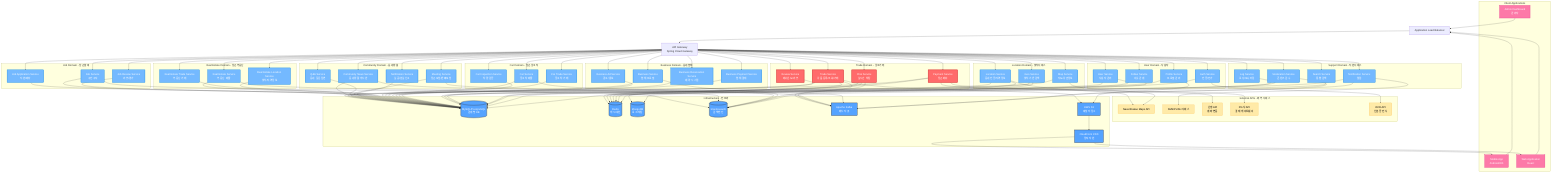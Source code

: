 graph TB
    %% API Gateway & Load Balancer
    ALB[Application Load Balancer]
    AG[API Gateway<br/>Spring Cloud Gateway]
    
    %% Core Domain Services - 중고거래 (가장 핵심)
    subgraph "Trade Domain - 중고거래"
        TS[Trade Service<br/>상품 등록/조회/거래]
        CS[Chat Service<br/>실시간 채팅]
        RS[Review Service<br/>매너온도/리뷰]
        PS[Payment Service<br/>당근페이]
    end
    
    %% Community Domain Services - 동네생활
    subgraph "Community Domain - 동네생활"
        CNS[Community News Service<br/>동네생활 게시판]
        QAS[Q&A Service<br/>동네 질문답변]
        MS[Meeting Service<br/>당근모임/반짝모임]
        NFS[Notification Service<br/>실종/분실신고]
    end
    
    %% Job Domain Services - 당근알바
    subgraph "Job Domain - 당근알바"
        JS[Job Service<br/>구인구직]
        JAS[Job Application Service<br/>지원/매칭]
        JRS[Job Review Service<br/>리뷰/평가]
    end
    
    %% Real Estate Domain Services - 당근부동산
    subgraph "Real Estate Domain - 당근부동산"
        RES[Real Estate Service<br/>부동산 매물]
        RTS[Real Estate Trade Service<br/>부동산 거래]
        RLS[Real Estate Location Service<br/>위치/지역정보]
    end
    
    %% Car Domain Services - 당근중고차
    subgraph "Car Domain - 당근중고차"
        CAS[Car Service<br/>중고차 매물]
        CIS[Car Inspection Service<br/>차량 검증]
        CTS[Car Trade Service<br/>중고차 거래]
    end
    
    %% Business Domain Services - 동네업체/내근처
    subgraph "Business Domain - 동네업체"
        BS[Business Service<br/>업체 프로필]
        BAS[Business Ad Service<br/>광고/홍보]
        BRS[Business Reservation Service<br/>예약 시스템]
        BPS[Business Payment Service<br/>업체 결제]
    end
    
    %% Location Domain Services - 동네지도/위치
    subgraph "Location Domain - 위치서비스"
        LS[Location Service<br/>동네 인증/지역정보]
        MS2[Map Service<br/>지도/상권정보]
        GS[Geo Service<br/>위치 기반 검색]
    end
    
    %% User Domain Services
    subgraph "User Domain - 사용자"
        US[User Service<br/>사용자 관리]
        AS[Auth Service<br/>인증/인가]
        PRS[Profile Service<br/>프로필 관리]
        FS[Follow Service<br/>이웃 관계]
    end
    
    %% Support Domain Services
    subgraph "Support Domain - 지원서비스"
        NOS[Notification Service<br/>알림]
        SS[Search Service<br/>통합 검색]
        MNS[Moderation Service<br/>콘텐츠 검수]
        LGS[Log Service<br/>로깅/모니터링]
    end
    
    %% Infrastructure Services
    subgraph "Infrastructure - 인프라"
        RDB[(MySQL/PostgreSQL<br/>관계형 DB)]
        REDIS[(Redis<br/>캐시/세션)]
        MONGO[(MongoDB<br/>로그/채팅)]
        ES[(Elasticsearch<br/>검색엔진)]
        KAFKA[Apache Kafka<br/>메시지 큐]
        S3[AWS S3<br/>파일 저장소]
        CDN[CloudFront CDN<br/>정적 자원]
    end
    
    %% External Services
    subgraph "External APIs - 외부 서비스"
        MAPS[Naver/Kakao Maps API]
        SMS[SMS/PUSH 서비스]
        BANK[은행 API<br/>계좌 연동]
        PG[PG사 API<br/>결제 게이트웨이]
        OCR[OCR API<br/>신분증 인식]
    end
    
    %% Client Applications
    subgraph "Client Applications"
        MOBILE[Mobile App<br/>Android/iOS]
        WEB[Web Application<br/>React]
        ADMIN[Admin Dashboard<br/>관리자]
    end
    
    %% Connections
    MOBILE --> ALB
    WEB --> ALB
    ADMIN --> ALB
    ALB --> AG
    
    %% API Gateway to Services
    AG --> TS
    AG --> CS
    AG --> RS
    AG --> PS
    AG --> CNS
    AG --> QAS
    AG --> MS
    AG --> NFS
    AG --> JS
    AG --> JAS
    AG --> JRS
    AG --> RES
    AG --> RTS
    AG --> RLS
    AG --> CAS
    AG --> CIS
    AG --> CTS
    AG --> BS
    AG --> BAS
    AG --> BRS
    AG --> BPS
    AG --> LS
    AG --> MS2
    AG --> GS
    AG --> US
    AG --> AS
    AG --> PRS
    AG --> FS
    AG --> NOS
    AG --> SS
    AG --> MNS
    AG --> LGS
    
    %% Service to Infrastructure
    TS --> RDB
    TS --> REDIS
    TS --> KAFKA
    TS --> S3
    CS --> MONGO
    CS --> REDIS
    CS --> KAFKA
    RS --> RDB
    PS --> RDB
    PS --> REDIS
    CNS --> RDB
    CNS --> KAFKA
    QAS --> RDB
    MS --> RDB
    MS --> KAFKA
    NFS --> RDB
    JS --> RDB
    JS --> ES
    JAS --> RDB
    JRS --> RDB
    RES --> RDB
    RES --> ES
    RTS --> RDB
    RLS --> RDB
    CAS --> RDB
    CAS --> ES
    CIS --> RDB
    CTS --> RDB
    BS --> RDB
    BS --> ES
    BAS --> RDB
    BRS --> RDB
    BPS --> RDB
    LS --> RDB
    LS --> REDIS
    MS2 --> RDB
    GS --> RDB
    GS --> ES
    US --> RDB
    US --> REDIS
    AS --> REDIS
    PRS --> RDB
    PRS --> S3
    FS --> RDB
    NOS --> KAFKA
    NOS --> REDIS
    SS --> ES
    MNS --> RDB
    MNS --> KAFKA
    LGS --> MONGO
    
    %% External API Connections
    LS --> MAPS
    MS2 --> MAPS
    NOS --> SMS
    PS --> BANK
    PS --> PG
    AS --> OCR
    
    %% CDN Connection
    S3 --> CDN
    CDN --> MOBILE
    CDN --> WEB

    %% Styling
    classDef coreService fill:#ff6b6b,stroke:#d63031,stroke-width:3px,color:#fff
    classDef domainService fill:#74b9ff,stroke:#0984e3,stroke-width:2px,color:#fff
    classDef infraService fill:#55a3ff,stroke:#2f3542,stroke-width:2px,color:#fff
    classDef externalService fill:#ffeaa7,stroke:#fdcb6e,stroke-width:2px,color:#000
    classDef clientApp fill:#fd79a8,stroke:#e84393,stroke-width:2px,color:#fff
    
    class TS,CS,RS,PS coreService
    class CNS,QAS,MS,NFS,JS,JAS,JRS,RES,RTS,RLS,CAS,CIS,CTS,BS,BAS,BRS,BPS,LS,MS2,GS,US,AS,PRS,FS,NOS,SS,MNS,LGS domainService
    class RDB,REDIS,MONGO,ES,KAFKA,S3,CDN infraService
    class MAPS,SMS,BANK,PG,OCR externalService
    class MOBILE,WEB,ADMIN clientApp